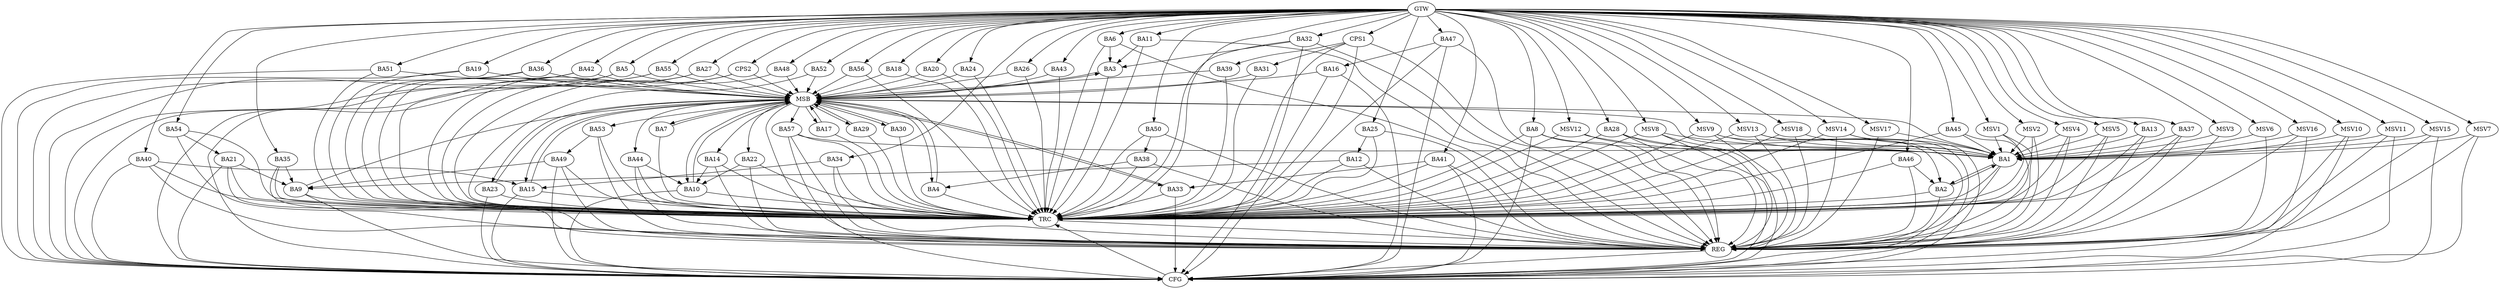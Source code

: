 strict digraph G {
  BA1 [ label="BA1" ];
  BA2 [ label="BA2" ];
  BA3 [ label="BA3" ];
  BA4 [ label="BA4" ];
  BA5 [ label="BA5" ];
  BA6 [ label="BA6" ];
  BA7 [ label="BA7" ];
  BA8 [ label="BA8" ];
  BA9 [ label="BA9" ];
  BA10 [ label="BA10" ];
  BA11 [ label="BA11" ];
  BA12 [ label="BA12" ];
  BA13 [ label="BA13" ];
  BA14 [ label="BA14" ];
  BA15 [ label="BA15" ];
  BA16 [ label="BA16" ];
  BA17 [ label="BA17" ];
  BA18 [ label="BA18" ];
  BA19 [ label="BA19" ];
  BA20 [ label="BA20" ];
  BA21 [ label="BA21" ];
  BA22 [ label="BA22" ];
  BA23 [ label="BA23" ];
  BA24 [ label="BA24" ];
  BA25 [ label="BA25" ];
  BA26 [ label="BA26" ];
  BA27 [ label="BA27" ];
  BA28 [ label="BA28" ];
  BA29 [ label="BA29" ];
  BA30 [ label="BA30" ];
  BA31 [ label="BA31" ];
  BA32 [ label="BA32" ];
  BA33 [ label="BA33" ];
  BA34 [ label="BA34" ];
  BA35 [ label="BA35" ];
  BA36 [ label="BA36" ];
  BA37 [ label="BA37" ];
  BA38 [ label="BA38" ];
  BA39 [ label="BA39" ];
  BA40 [ label="BA40" ];
  BA41 [ label="BA41" ];
  BA42 [ label="BA42" ];
  BA43 [ label="BA43" ];
  BA44 [ label="BA44" ];
  BA45 [ label="BA45" ];
  BA46 [ label="BA46" ];
  BA47 [ label="BA47" ];
  BA48 [ label="BA48" ];
  BA49 [ label="BA49" ];
  BA50 [ label="BA50" ];
  BA51 [ label="BA51" ];
  BA52 [ label="BA52" ];
  BA53 [ label="BA53" ];
  BA54 [ label="BA54" ];
  BA55 [ label="BA55" ];
  BA56 [ label="BA56" ];
  BA57 [ label="BA57" ];
  CPS1 [ label="CPS1" ];
  CPS2 [ label="CPS2" ];
  GTW [ label="GTW" ];
  REG [ label="REG" ];
  MSB [ label="MSB" ];
  CFG [ label="CFG" ];
  TRC [ label="TRC" ];
  MSV1 [ label="MSV1" ];
  MSV2 [ label="MSV2" ];
  MSV3 [ label="MSV3" ];
  MSV4 [ label="MSV4" ];
  MSV5 [ label="MSV5" ];
  MSV6 [ label="MSV6" ];
  MSV7 [ label="MSV7" ];
  MSV8 [ label="MSV8" ];
  MSV9 [ label="MSV9" ];
  MSV10 [ label="MSV10" ];
  MSV11 [ label="MSV11" ];
  MSV12 [ label="MSV12" ];
  MSV13 [ label="MSV13" ];
  MSV14 [ label="MSV14" ];
  MSV15 [ label="MSV15" ];
  MSV16 [ label="MSV16" ];
  MSV17 [ label="MSV17" ];
  MSV18 [ label="MSV18" ];
  BA1 -> BA2;
  BA2 -> BA1;
  BA6 -> BA3;
  BA8 -> BA1;
  BA11 -> BA3;
  BA12 -> BA9;
  BA13 -> BA1;
  BA14 -> BA10;
  BA21 -> BA9;
  BA22 -> BA10;
  BA25 -> BA12;
  BA28 -> BA1;
  BA32 -> BA3;
  BA34 -> BA15;
  BA35 -> BA9;
  BA37 -> BA1;
  BA38 -> BA4;
  BA40 -> BA15;
  BA41 -> BA33;
  BA44 -> BA10;
  BA45 -> BA1;
  BA46 -> BA2;
  BA47 -> BA16;
  BA49 -> BA9;
  BA50 -> BA38;
  BA53 -> BA49;
  BA54 -> BA21;
  BA57 -> BA1;
  CPS1 -> BA39;
  CPS1 -> BA31;
  GTW -> BA5;
  GTW -> BA6;
  GTW -> BA8;
  GTW -> BA11;
  GTW -> BA13;
  GTW -> BA18;
  GTW -> BA19;
  GTW -> BA20;
  GTW -> BA24;
  GTW -> BA25;
  GTW -> BA26;
  GTW -> BA27;
  GTW -> BA28;
  GTW -> BA32;
  GTW -> BA34;
  GTW -> BA35;
  GTW -> BA36;
  GTW -> BA37;
  GTW -> BA40;
  GTW -> BA41;
  GTW -> BA42;
  GTW -> BA43;
  GTW -> BA45;
  GTW -> BA46;
  GTW -> BA47;
  GTW -> BA48;
  GTW -> BA50;
  GTW -> BA51;
  GTW -> BA52;
  GTW -> BA54;
  GTW -> BA55;
  GTW -> BA56;
  GTW -> CPS1;
  GTW -> CPS2;
  BA1 -> REG;
  BA2 -> REG;
  BA6 -> REG;
  BA8 -> REG;
  BA11 -> REG;
  BA12 -> REG;
  BA13 -> REG;
  BA14 -> REG;
  BA21 -> REG;
  BA22 -> REG;
  BA25 -> REG;
  BA28 -> REG;
  BA32 -> REG;
  BA34 -> REG;
  BA35 -> REG;
  BA37 -> REG;
  BA38 -> REG;
  BA40 -> REG;
  BA41 -> REG;
  BA44 -> REG;
  BA45 -> REG;
  BA46 -> REG;
  BA47 -> REG;
  BA49 -> REG;
  BA50 -> REG;
  BA53 -> REG;
  BA54 -> REG;
  BA57 -> REG;
  CPS1 -> REG;
  BA3 -> MSB;
  MSB -> BA1;
  MSB -> REG;
  BA4 -> MSB;
  MSB -> BA2;
  BA5 -> MSB;
  MSB -> BA3;
  BA7 -> MSB;
  BA9 -> MSB;
  BA10 -> MSB;
  BA15 -> MSB;
  MSB -> BA10;
  BA16 -> MSB;
  MSB -> BA7;
  BA17 -> MSB;
  BA18 -> MSB;
  BA19 -> MSB;
  MSB -> BA4;
  BA20 -> MSB;
  BA23 -> MSB;
  BA24 -> MSB;
  MSB -> BA17;
  BA26 -> MSB;
  BA27 -> MSB;
  BA29 -> MSB;
  BA30 -> MSB;
  BA31 -> MSB;
  BA33 -> MSB;
  MSB -> BA29;
  BA36 -> MSB;
  BA39 -> MSB;
  MSB -> BA14;
  BA42 -> MSB;
  MSB -> BA15;
  BA43 -> MSB;
  MSB -> BA33;
  BA48 -> MSB;
  BA51 -> MSB;
  BA52 -> MSB;
  BA55 -> MSB;
  MSB -> BA53;
  BA56 -> MSB;
  MSB -> BA22;
  CPS2 -> MSB;
  MSB -> BA23;
  MSB -> BA57;
  MSB -> BA44;
  MSB -> BA30;
  BA23 -> CFG;
  BA15 -> CFG;
  BA32 -> CFG;
  BA28 -> CFG;
  CPS1 -> CFG;
  BA41 -> CFG;
  BA47 -> CFG;
  BA5 -> CFG;
  BA42 -> CFG;
  BA19 -> CFG;
  BA33 -> CFG;
  BA49 -> CFG;
  BA16 -> CFG;
  BA9 -> CFG;
  BA21 -> CFG;
  CPS2 -> CFG;
  BA57 -> CFG;
  BA40 -> CFG;
  BA51 -> CFG;
  BA55 -> CFG;
  BA36 -> CFG;
  BA8 -> CFG;
  BA27 -> CFG;
  BA10 -> CFG;
  REG -> CFG;
  BA1 -> TRC;
  BA2 -> TRC;
  BA3 -> TRC;
  BA4 -> TRC;
  BA5 -> TRC;
  BA6 -> TRC;
  BA7 -> TRC;
  BA8 -> TRC;
  BA9 -> TRC;
  BA10 -> TRC;
  BA11 -> TRC;
  BA12 -> TRC;
  BA13 -> TRC;
  BA14 -> TRC;
  BA15 -> TRC;
  BA16 -> TRC;
  BA17 -> TRC;
  BA18 -> TRC;
  BA19 -> TRC;
  BA20 -> TRC;
  BA21 -> TRC;
  BA22 -> TRC;
  BA23 -> TRC;
  BA24 -> TRC;
  BA25 -> TRC;
  BA26 -> TRC;
  BA27 -> TRC;
  BA28 -> TRC;
  BA29 -> TRC;
  BA30 -> TRC;
  BA31 -> TRC;
  BA32 -> TRC;
  BA33 -> TRC;
  BA34 -> TRC;
  BA35 -> TRC;
  BA36 -> TRC;
  BA37 -> TRC;
  BA38 -> TRC;
  BA39 -> TRC;
  BA40 -> TRC;
  BA41 -> TRC;
  BA42 -> TRC;
  BA43 -> TRC;
  BA44 -> TRC;
  BA45 -> TRC;
  BA46 -> TRC;
  BA47 -> TRC;
  BA48 -> TRC;
  BA49 -> TRC;
  BA50 -> TRC;
  BA51 -> TRC;
  BA52 -> TRC;
  BA53 -> TRC;
  BA54 -> TRC;
  BA55 -> TRC;
  BA56 -> TRC;
  BA57 -> TRC;
  CPS1 -> TRC;
  CPS2 -> TRC;
  GTW -> TRC;
  CFG -> TRC;
  TRC -> REG;
  MSV1 -> BA1;
  GTW -> MSV1;
  MSV1 -> REG;
  MSV1 -> TRC;
  MSV2 -> BA1;
  MSV3 -> BA1;
  MSV4 -> BA1;
  MSV5 -> BA1;
  MSV6 -> BA1;
  MSV7 -> BA1;
  MSV8 -> BA1;
  MSV9 -> BA1;
  GTW -> MSV2;
  MSV2 -> REG;
  MSV2 -> TRC;
  GTW -> MSV3;
  MSV3 -> REG;
  GTW -> MSV4;
  MSV4 -> REG;
  MSV4 -> TRC;
  GTW -> MSV5;
  MSV5 -> REG;
  MSV5 -> TRC;
  GTW -> MSV6;
  MSV6 -> REG;
  GTW -> MSV7;
  MSV7 -> REG;
  MSV7 -> CFG;
  GTW -> MSV8;
  MSV8 -> REG;
  MSV8 -> TRC;
  MSV8 -> CFG;
  GTW -> MSV9;
  MSV9 -> REG;
  MSV9 -> TRC;
  MSV9 -> CFG;
  MSV10 -> BA1;
  GTW -> MSV10;
  MSV10 -> REG;
  MSV10 -> CFG;
  MSV11 -> BA1;
  MSV12 -> BA1;
  GTW -> MSV11;
  MSV11 -> REG;
  MSV11 -> CFG;
  GTW -> MSV12;
  MSV12 -> REG;
  MSV12 -> TRC;
  MSV13 -> BA1;
  GTW -> MSV13;
  MSV13 -> REG;
  MSV13 -> TRC;
  MSV13 -> CFG;
  MSV14 -> BA1;
  GTW -> MSV14;
  MSV14 -> REG;
  MSV14 -> TRC;
  MSV14 -> CFG;
  MSV15 -> BA1;
  MSV16 -> BA1;
  MSV17 -> BA1;
  GTW -> MSV15;
  MSV15 -> REG;
  MSV15 -> CFG;
  GTW -> MSV16;
  MSV16 -> REG;
  MSV16 -> CFG;
  GTW -> MSV17;
  MSV17 -> REG;
  MSV18 -> BA1;
  GTW -> MSV18;
  MSV18 -> REG;
  MSV18 -> TRC;
}
